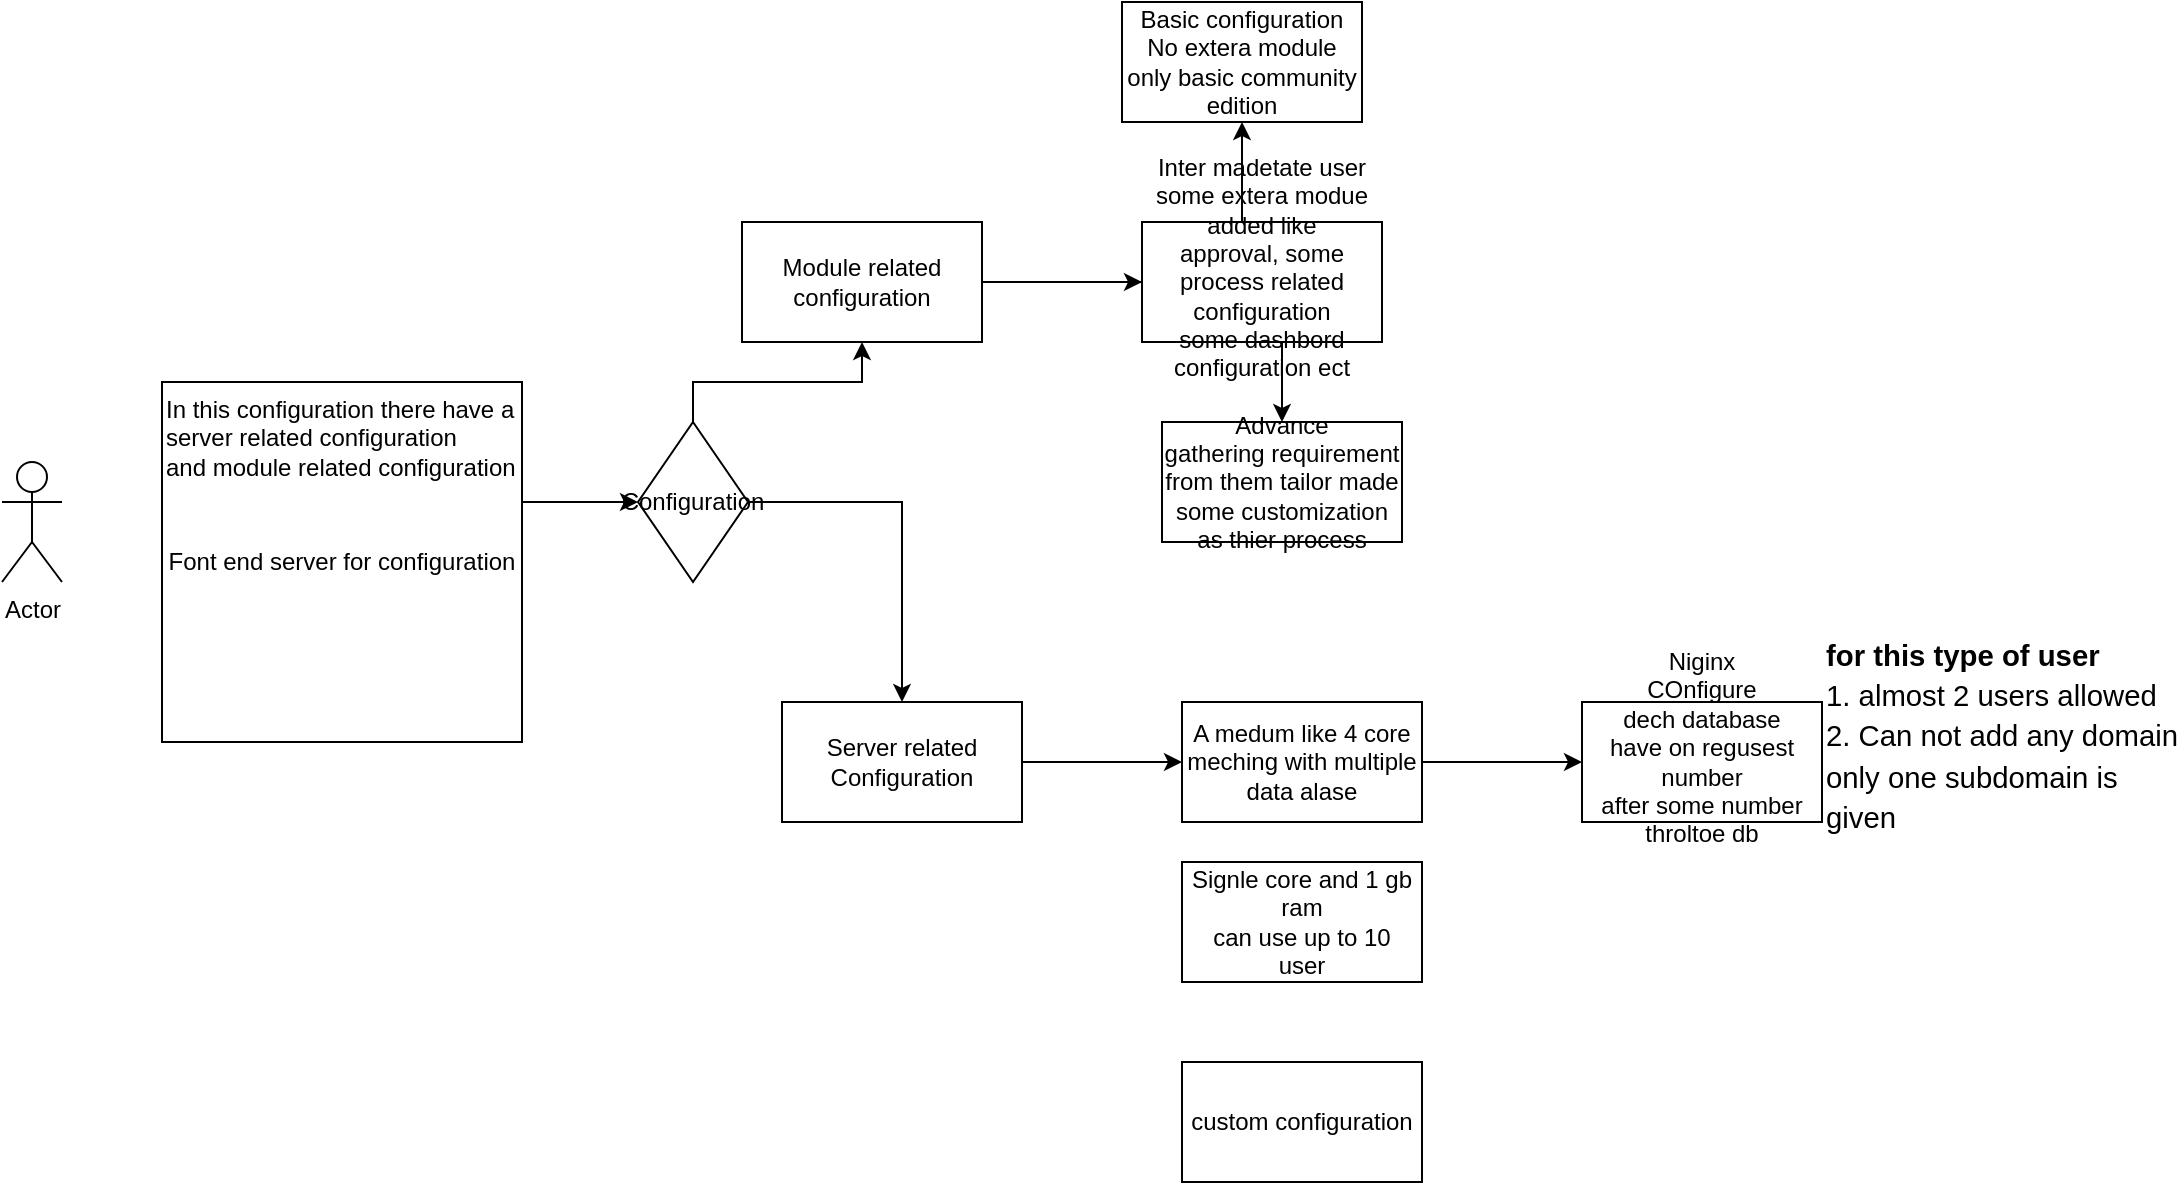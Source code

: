 <mxfile version="26.0.4">
  <diagram name="Page-1" id="dy9t35zf0pSUTtdP75Ow">
    <mxGraphModel dx="1434" dy="795" grid="1" gridSize="10" guides="1" tooltips="1" connect="1" arrows="1" fold="1" page="1" pageScale="1" pageWidth="850" pageHeight="1100" math="0" shadow="0">
      <root>
        <mxCell id="0" />
        <mxCell id="1" parent="0" />
        <mxCell id="z22SotR3mHXX7BvzYAxg-1" value="Actor" style="shape=umlActor;verticalLabelPosition=bottom;verticalAlign=top;html=1;outlineConnect=0;" vertex="1" parent="1">
          <mxGeometry x="80" y="250" width="30" height="60" as="geometry" />
        </mxCell>
        <mxCell id="z22SotR3mHXX7BvzYAxg-2" value="Font end server for configuration " style="whiteSpace=wrap;html=1;aspect=fixed;" vertex="1" parent="1">
          <mxGeometry x="160" y="210" width="180" height="180" as="geometry" />
        </mxCell>
        <mxCell id="z22SotR3mHXX7BvzYAxg-5" style="edgeStyle=orthogonalEdgeStyle;rounded=0;orthogonalLoop=1;jettySize=auto;html=1;exitX=1;exitY=0.5;exitDx=0;exitDy=0;entryX=0;entryY=0.5;entryDx=0;entryDy=0;" edge="1" parent="1" source="z22SotR3mHXX7BvzYAxg-3" target="z22SotR3mHXX7BvzYAxg-4">
          <mxGeometry relative="1" as="geometry" />
        </mxCell>
        <mxCell id="z22SotR3mHXX7BvzYAxg-3" value="&lt;div&gt;In this configuration there have a server related configuration &lt;br&gt;&lt;/div&gt;&lt;div&gt;and module related configuration &lt;br&gt;&lt;/div&gt;&lt;div&gt;&lt;br&gt;&lt;/div&gt;&lt;div&gt;&lt;br&gt;&lt;/div&gt;" style="text;html=1;whiteSpace=wrap;overflow=hidden;rounded=0;" vertex="1" parent="1">
          <mxGeometry x="160" y="210" width="180" height="120" as="geometry" />
        </mxCell>
        <mxCell id="z22SotR3mHXX7BvzYAxg-8" value="" style="edgeStyle=orthogonalEdgeStyle;rounded=0;orthogonalLoop=1;jettySize=auto;html=1;" edge="1" parent="1" source="z22SotR3mHXX7BvzYAxg-4" target="z22SotR3mHXX7BvzYAxg-7">
          <mxGeometry relative="1" as="geometry" />
        </mxCell>
        <mxCell id="z22SotR3mHXX7BvzYAxg-16" value="" style="edgeStyle=orthogonalEdgeStyle;rounded=0;orthogonalLoop=1;jettySize=auto;html=1;" edge="1" parent="1" source="z22SotR3mHXX7BvzYAxg-4" target="z22SotR3mHXX7BvzYAxg-15">
          <mxGeometry relative="1" as="geometry" />
        </mxCell>
        <mxCell id="z22SotR3mHXX7BvzYAxg-4" value="Configuration" style="rhombus;whiteSpace=wrap;html=1;" vertex="1" parent="1">
          <mxGeometry x="398" y="230" width="55" height="80" as="geometry" />
        </mxCell>
        <mxCell id="z22SotR3mHXX7BvzYAxg-10" value="" style="edgeStyle=orthogonalEdgeStyle;rounded=0;orthogonalLoop=1;jettySize=auto;html=1;" edge="1" parent="1" source="z22SotR3mHXX7BvzYAxg-7" target="z22SotR3mHXX7BvzYAxg-9">
          <mxGeometry relative="1" as="geometry" />
        </mxCell>
        <mxCell id="z22SotR3mHXX7BvzYAxg-12" value="" style="edgeStyle=orthogonalEdgeStyle;rounded=0;orthogonalLoop=1;jettySize=auto;html=1;" edge="1" parent="1" source="z22SotR3mHXX7BvzYAxg-7" target="z22SotR3mHXX7BvzYAxg-11">
          <mxGeometry relative="1" as="geometry" />
        </mxCell>
        <mxCell id="z22SotR3mHXX7BvzYAxg-14" value="" style="edgeStyle=orthogonalEdgeStyle;rounded=0;orthogonalLoop=1;jettySize=auto;html=1;" edge="1" parent="1" source="z22SotR3mHXX7BvzYAxg-7" target="z22SotR3mHXX7BvzYAxg-13">
          <mxGeometry relative="1" as="geometry" />
        </mxCell>
        <mxCell id="z22SotR3mHXX7BvzYAxg-7" value="Module related configuration " style="whiteSpace=wrap;html=1;" vertex="1" parent="1">
          <mxGeometry x="450" y="130" width="120" height="60" as="geometry" />
        </mxCell>
        <mxCell id="z22SotR3mHXX7BvzYAxg-9" value="&lt;div&gt;Basic configuration &lt;br&gt;&lt;/div&gt;&lt;div&gt;No extera module only basic community edition&lt;br&gt;&lt;/div&gt;" style="whiteSpace=wrap;html=1;" vertex="1" parent="1">
          <mxGeometry x="640" y="20" width="120" height="60" as="geometry" />
        </mxCell>
        <mxCell id="z22SotR3mHXX7BvzYAxg-11" value="&lt;div&gt;Inter madetate user &lt;br&gt;&lt;/div&gt;&lt;div&gt;some extera modue &lt;br&gt;&lt;/div&gt;&lt;div&gt;added like &lt;br&gt;&lt;/div&gt;&lt;div&gt;approval, some process related configuration &lt;br&gt;&lt;/div&gt;&lt;div&gt;some dashbord configuration ect&lt;/div&gt;&lt;div&gt;&lt;br&gt;&lt;/div&gt;" style="whiteSpace=wrap;html=1;" vertex="1" parent="1">
          <mxGeometry x="650" y="130" width="120" height="60" as="geometry" />
        </mxCell>
        <mxCell id="z22SotR3mHXX7BvzYAxg-13" value="&lt;div&gt;Advance &lt;br&gt;&lt;/div&gt;&lt;div&gt;gathering requirement from them tailor made some customization &lt;br&gt;&lt;/div&gt;&lt;div&gt;as thier process&lt;br&gt;&lt;/div&gt;" style="whiteSpace=wrap;html=1;" vertex="1" parent="1">
          <mxGeometry x="660" y="230" width="120" height="60" as="geometry" />
        </mxCell>
        <mxCell id="z22SotR3mHXX7BvzYAxg-18" value="" style="edgeStyle=orthogonalEdgeStyle;rounded=0;orthogonalLoop=1;jettySize=auto;html=1;" edge="1" parent="1" source="z22SotR3mHXX7BvzYAxg-15" target="z22SotR3mHXX7BvzYAxg-17">
          <mxGeometry relative="1" as="geometry" />
        </mxCell>
        <mxCell id="z22SotR3mHXX7BvzYAxg-15" value="Server related Configuration " style="whiteSpace=wrap;html=1;" vertex="1" parent="1">
          <mxGeometry x="470" y="370" width="120" height="60" as="geometry" />
        </mxCell>
        <mxCell id="z22SotR3mHXX7BvzYAxg-20" value="" style="edgeStyle=orthogonalEdgeStyle;rounded=0;orthogonalLoop=1;jettySize=auto;html=1;" edge="1" parent="1" source="z22SotR3mHXX7BvzYAxg-17" target="z22SotR3mHXX7BvzYAxg-19">
          <mxGeometry relative="1" as="geometry" />
        </mxCell>
        <mxCell id="z22SotR3mHXX7BvzYAxg-17" value="A medum like 4 core meching with multiple data alase " style="whiteSpace=wrap;html=1;" vertex="1" parent="1">
          <mxGeometry x="670" y="370" width="120" height="60" as="geometry" />
        </mxCell>
        <mxCell id="z22SotR3mHXX7BvzYAxg-19" value="&lt;div&gt;Niginx &lt;br&gt;&lt;/div&gt;&lt;div&gt;COnfigure &lt;br&gt;&lt;/div&gt;&lt;div&gt;dech database &lt;br&gt;&lt;/div&gt;&lt;div&gt;have on regusest number &lt;br&gt;&lt;/div&gt;&lt;div&gt;after some number &lt;br&gt;&lt;/div&gt;&lt;div&gt;throltoe db&lt;/div&gt;&lt;div&gt;&lt;br&gt;&lt;/div&gt;" style="whiteSpace=wrap;html=1;" vertex="1" parent="1">
          <mxGeometry x="870" y="370" width="120" height="60" as="geometry" />
        </mxCell>
        <mxCell id="z22SotR3mHXX7BvzYAxg-22" value="&lt;p id=&quot;docs-internal-guid-95d4a02b-7fff-0ae8-8d41-1e9ca059aefb&quot; style=&quot;line-height:1.38;margin-top:0pt;margin-bottom:0pt;&quot; dir=&quot;ltr&quot;&gt;&lt;span style=&quot;font-size:11pt;font-family:Arial,sans-serif;color:#000000;background-color:transparent;font-weight:700;font-style:normal;font-variant:normal;text-decoration:none;vertical-align:baseline;white-space:pre;white-space:pre-wrap;&quot;&gt;for this type of user&lt;/span&gt;&lt;/p&gt;&lt;p style=&quot;line-height:1.38;margin-top:0pt;margin-bottom:0pt;&quot; dir=&quot;ltr&quot;&gt;&lt;span style=&quot;font-size:11pt;font-family:Arial,sans-serif;color:#000000;background-color:transparent;font-weight:400;font-style:normal;font-variant:normal;text-decoration:none;vertical-align:baseline;white-space:pre;white-space:pre-wrap;&quot;&gt;1. almost 2 users allowed&lt;/span&gt;&lt;/p&gt;&lt;p style=&quot;line-height:1.38;margin-top:0pt;margin-bottom:0pt;&quot; dir=&quot;ltr&quot;&gt;&lt;span style=&quot;font-size:11pt;font-family:Arial,sans-serif;color:#000000;background-color:transparent;font-weight:400;font-style:normal;font-variant:normal;text-decoration:none;vertical-align:baseline;white-space:pre;white-space:pre-wrap;&quot;&gt;2. Can not add any domain only one subdomain is given &lt;/span&gt;&lt;/p&gt;" style="text;html=1;whiteSpace=wrap;overflow=hidden;rounded=0;" vertex="1" parent="1">
          <mxGeometry x="990" y="330" width="180" height="120" as="geometry" />
        </mxCell>
        <mxCell id="z22SotR3mHXX7BvzYAxg-25" value="&lt;div&gt;Signle core and 1 gb ram &lt;br&gt;&lt;/div&gt;&lt;div&gt;can use up to 10 &lt;br&gt;&lt;/div&gt;&lt;div&gt;user &lt;br&gt;&lt;/div&gt;" style="whiteSpace=wrap;html=1;" vertex="1" parent="1">
          <mxGeometry x="670" y="450" width="120" height="60" as="geometry" />
        </mxCell>
        <mxCell id="z22SotR3mHXX7BvzYAxg-26" value="custom configuration" style="whiteSpace=wrap;html=1;" vertex="1" parent="1">
          <mxGeometry x="670" y="550" width="120" height="60" as="geometry" />
        </mxCell>
      </root>
    </mxGraphModel>
  </diagram>
</mxfile>
